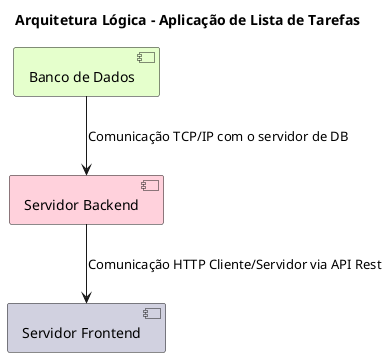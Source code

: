 @startuml
!define DATABASE_COLOR #E5FFCC
!define SERVER_COLOR #FFD1DC
!define CLIENT_COLOR #D1D1E0

title Arquitetura Lógica - Aplicação de Lista de Tarefas

[Banco de Dados] DATABASE_COLOR

[Servidor Backend] SERVER_COLOR

[Servidor Frontend] CLIENT_COLOR

[Banco de Dados] --> [Servidor Backend] : Comunicação TCP/IP com o servidor de DB

[Servidor Backend] --> [Servidor Frontend] : Comunicação HTTP Cliente/Servidor via API Rest

@enduml
